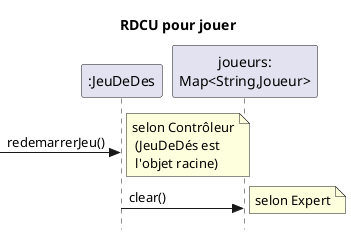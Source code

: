 // Vous devez complétéer ce fichier
@startuml
skinparam style strictuml
skinparam defaultfontname Verdana
title RDCU pour jouer
participant ":JeuDeDes" as c
participant "joueurs:\nMap<String,Joueur>" as jm
->c : redemarrerJeu()
note right: selon Contrôleur\n (JeuDeDés est\n l'objet racine)
c->jm : clear()
note right: selon Expert
@enduml